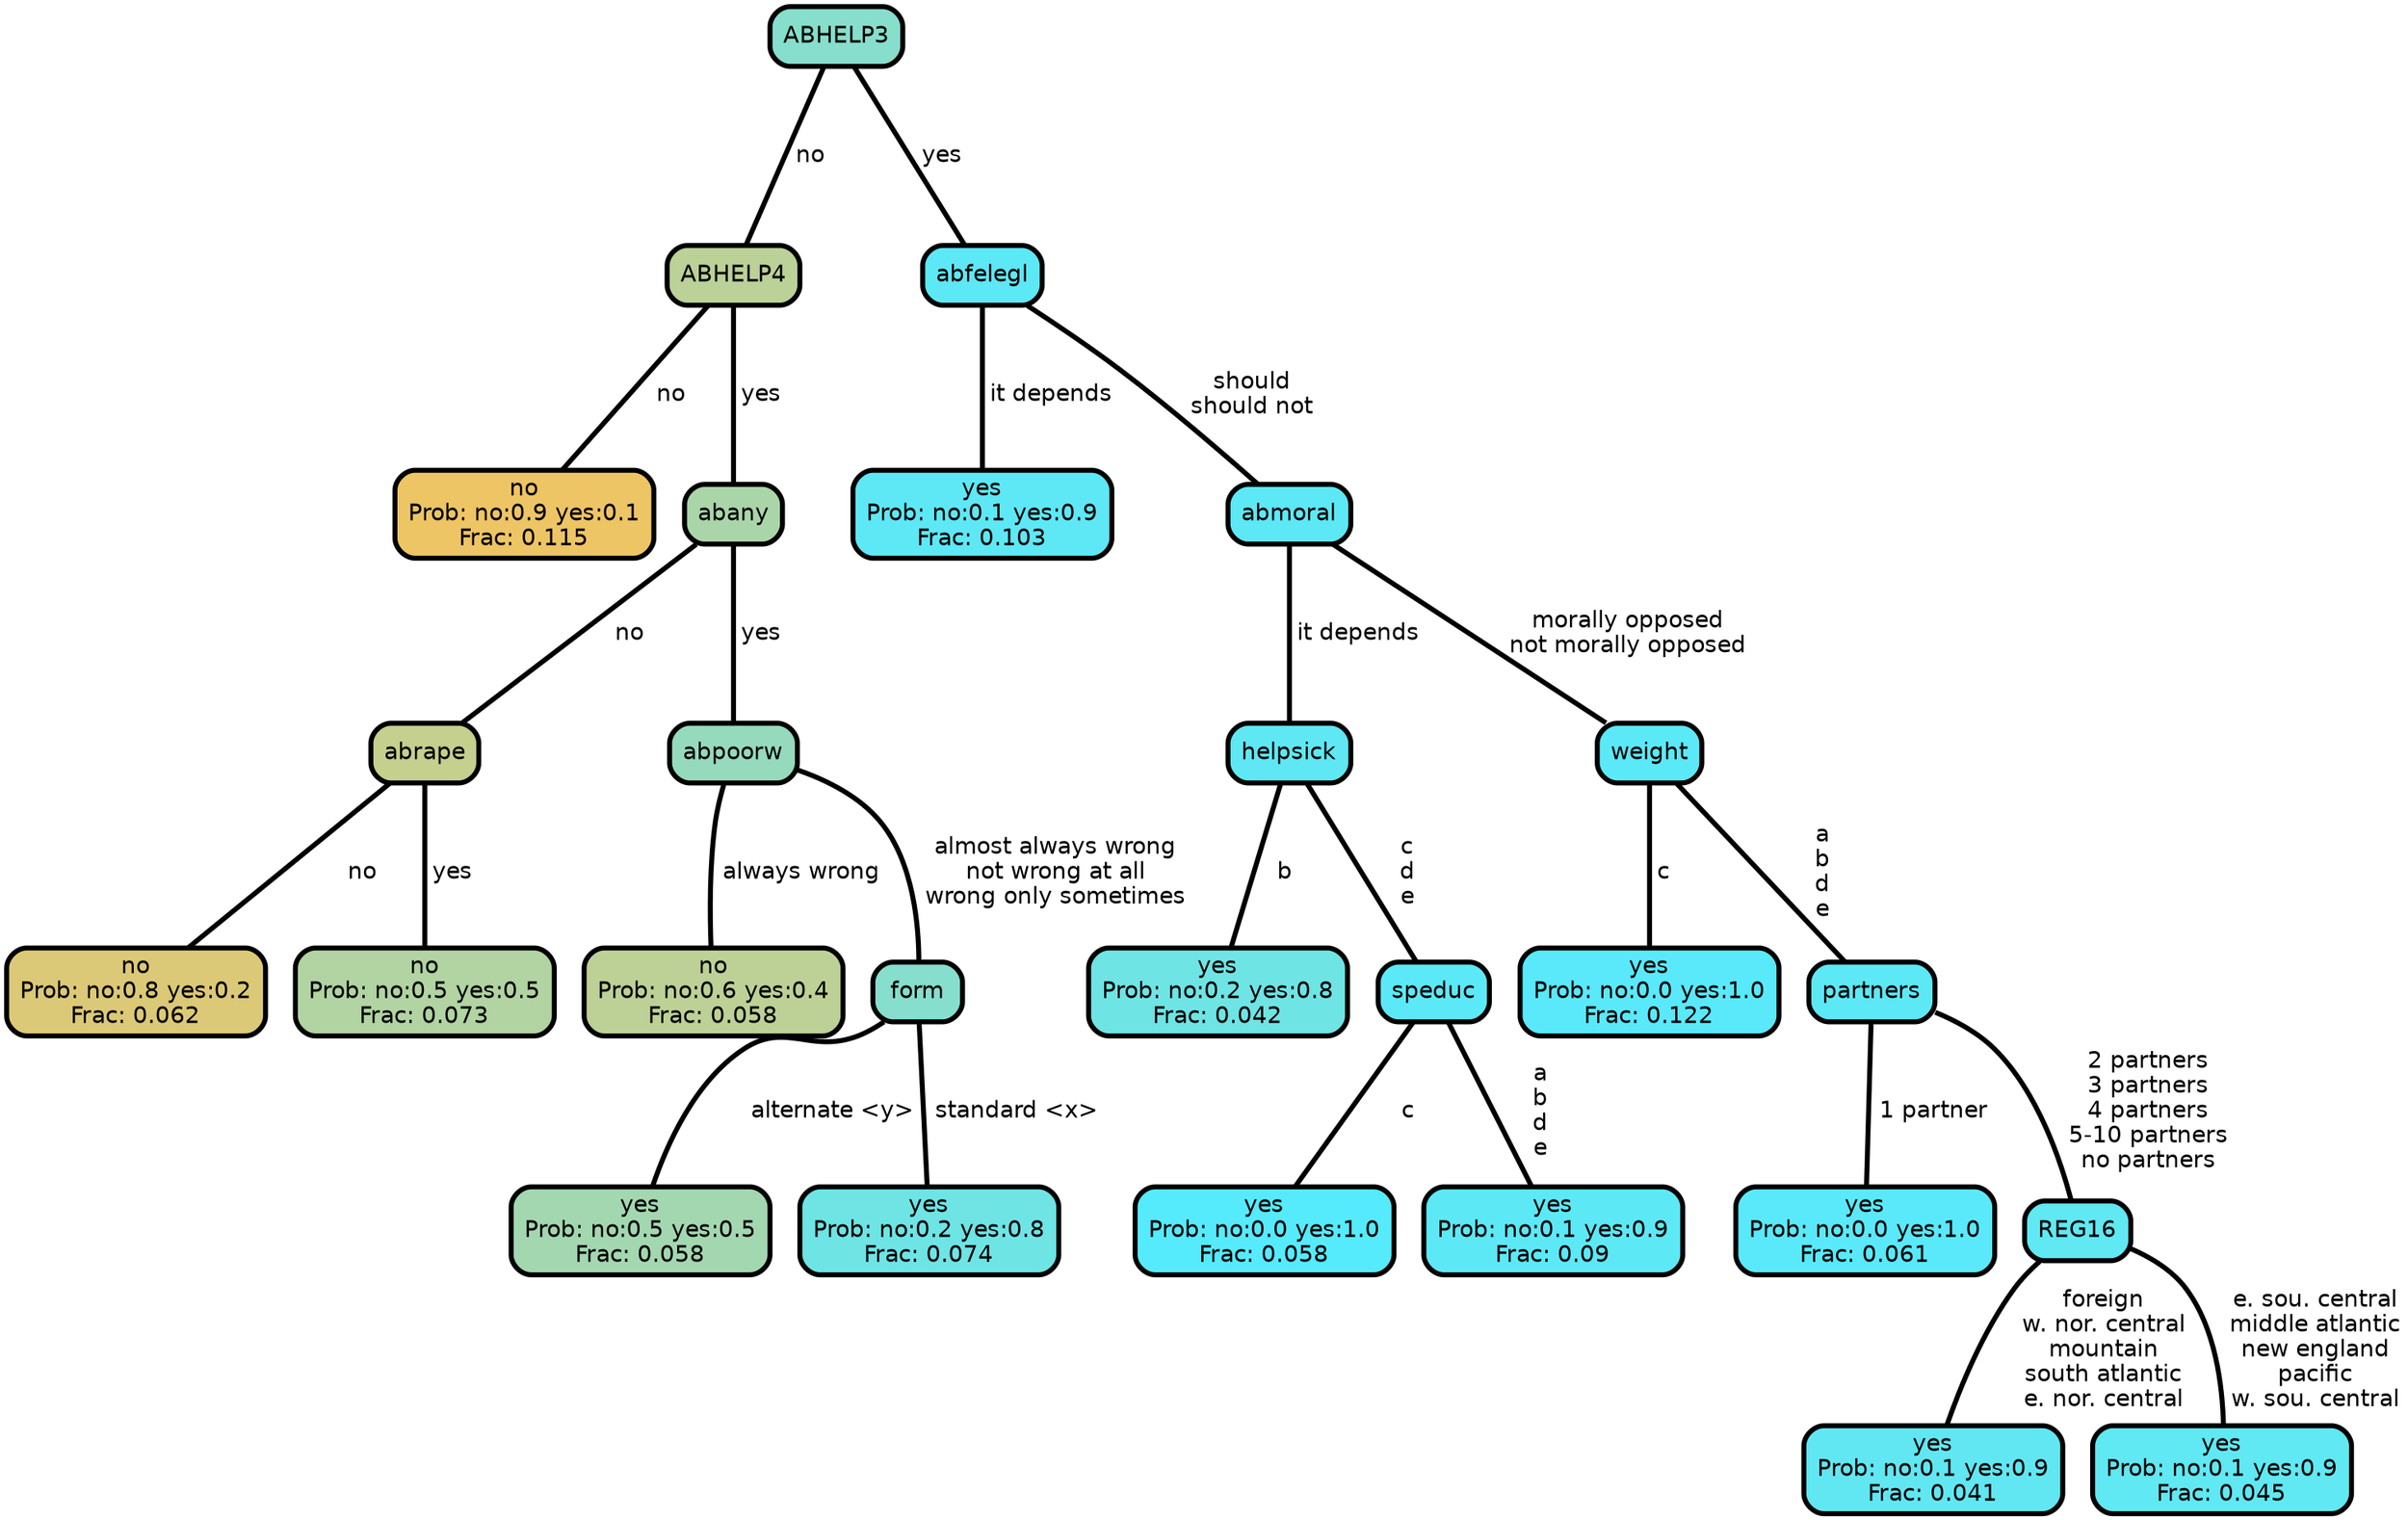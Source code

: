 graph Tree {
node [shape=box, style="filled, rounded",color="black",penwidth="3",fontcolor="black",                 fontname=helvetica] ;
graph [ranksep="0 equally", splines=straight,                 bgcolor=transparent, dpi=200] ;
edge [fontname=helvetica, color=black] ;
0 [label="no
Prob: no:0.9 yes:0.1
Frac: 0.115", fillcolor="#eec565"] ;
1 [label="ABHELP4", fillcolor="#bbd198"] ;
2 [label="no
Prob: no:0.8 yes:0.2
Frac: 0.062", fillcolor="#dcc977"] ;
3 [label="abrape", fillcolor="#c5cf8e"] ;
4 [label="no
Prob: no:0.5 yes:0.5
Frac: 0.073", fillcolor="#b1d4a2"] ;
5 [label="abany", fillcolor="#aad5a9"] ;
6 [label="no
Prob: no:0.6 yes:0.4
Frac: 0.058", fillcolor="#bdd196"] ;
7 [label="abpoorw", fillcolor="#96dabd"] ;
8 [label="yes
Prob: no:0.5 yes:0.5
Frac: 0.058", fillcolor="#a3d7b0"] ;
9 [label="form", fillcolor="#86decd"] ;
10 [label="yes
Prob: no:0.2 yes:0.8
Frac: 0.074", fillcolor="#6ee4e5"] ;
11 [label="ABHELP3", fillcolor="#87decc"] ;
12 [label="yes
Prob: no:0.1 yes:0.9
Frac: 0.103", fillcolor="#5ee8f5"] ;
13 [label="abfelegl", fillcolor="#5de8f6"] ;
14 [label="yes
Prob: no:0.2 yes:0.8
Frac: 0.042", fillcolor="#6fe4e4"] ;
15 [label="helpsick", fillcolor="#5fe8f4"] ;
16 [label="yes
Prob: no:0.0 yes:1.0
Frac: 0.058", fillcolor="#56eafd"] ;
17 [label="speduc", fillcolor="#5be9f8"] ;
18 [label="yes
Prob: no:0.1 yes:0.9
Frac: 0.09", fillcolor="#5de8f6"] ;
19 [label="abmoral", fillcolor="#5de8f6"] ;
20 [label="yes
Prob: no:0.0 yes:1.0
Frac: 0.122", fillcolor="#59e9fa"] ;
21 [label="weight", fillcolor="#5be9f8"] ;
22 [label="yes
Prob: no:0.0 yes:1.0
Frac: 0.061", fillcolor="#5ae9fa"] ;
23 [label="partners", fillcolor="#5de8f6"] ;
24 [label="yes
Prob: no:0.1 yes:0.9
Frac: 0.041", fillcolor="#61e7f2"] ;
25 [label="REG16", fillcolor="#60e8f3"] ;
26 [label="yes
Prob: no:0.1 yes:0.9
Frac: 0.045", fillcolor="#60e8f3"] ;
1 -- 0 [label=" no",penwidth=3] ;
1 -- 5 [label=" yes",penwidth=3] ;
3 -- 2 [label=" no",penwidth=3] ;
3 -- 4 [label=" yes",penwidth=3] ;
5 -- 3 [label=" no",penwidth=3] ;
5 -- 7 [label=" yes",penwidth=3] ;
7 -- 6 [label=" always wrong",penwidth=3] ;
7 -- 9 [label=" almost always wrong\n not wrong at all\n wrong only sometimes",penwidth=3] ;
9 -- 8 [label=" alternate <y>",penwidth=3] ;
9 -- 10 [label=" standard <x>",penwidth=3] ;
11 -- 1 [label=" no",penwidth=3] ;
11 -- 13 [label=" yes",penwidth=3] ;
13 -- 12 [label=" it depends",penwidth=3] ;
13 -- 19 [label=" should\n should not",penwidth=3] ;
15 -- 14 [label=" b",penwidth=3] ;
15 -- 17 [label=" c\n d\n e",penwidth=3] ;
17 -- 16 [label=" c",penwidth=3] ;
17 -- 18 [label=" a\n b\n d\n e",penwidth=3] ;
19 -- 15 [label=" it depends",penwidth=3] ;
19 -- 21 [label=" morally opposed\n not morally opposed",penwidth=3] ;
21 -- 20 [label=" c",penwidth=3] ;
21 -- 23 [label=" a\n b\n d\n e",penwidth=3] ;
23 -- 22 [label=" 1 partner",penwidth=3] ;
23 -- 25 [label=" 2 partners\n 3 partners\n 4 partners\n 5-10 partners\n no partners",penwidth=3] ;
25 -- 24 [label=" foreign\n w. nor. central\n mountain\n south atlantic\n e. nor. central",penwidth=3] ;
25 -- 26 [label=" e. sou. central\n middle atlantic\n new england\n pacific\n w. sou. central",penwidth=3] ;
{rank = same;}}